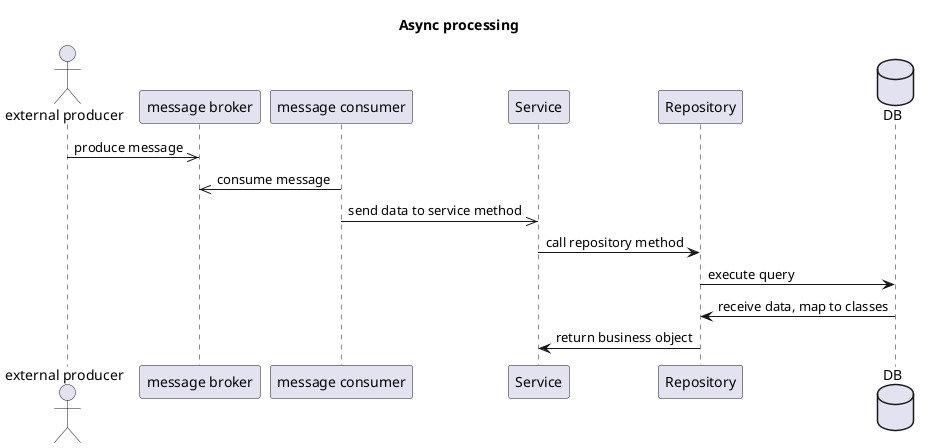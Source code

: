 @startuml

title Async processing

actor "external producer" as ep
participant "message broker" as mb
participant "message consumer" as mc
participant Service as s
participant Repository as r
database DB as db

ep ->> mb: produce message
mc ->> mb: consume message
mc ->> s: send data to service method
s -> r: call repository method
r -> db: execute query
db -> r: receive data, map to classes
r -> s: return business object

@enduml